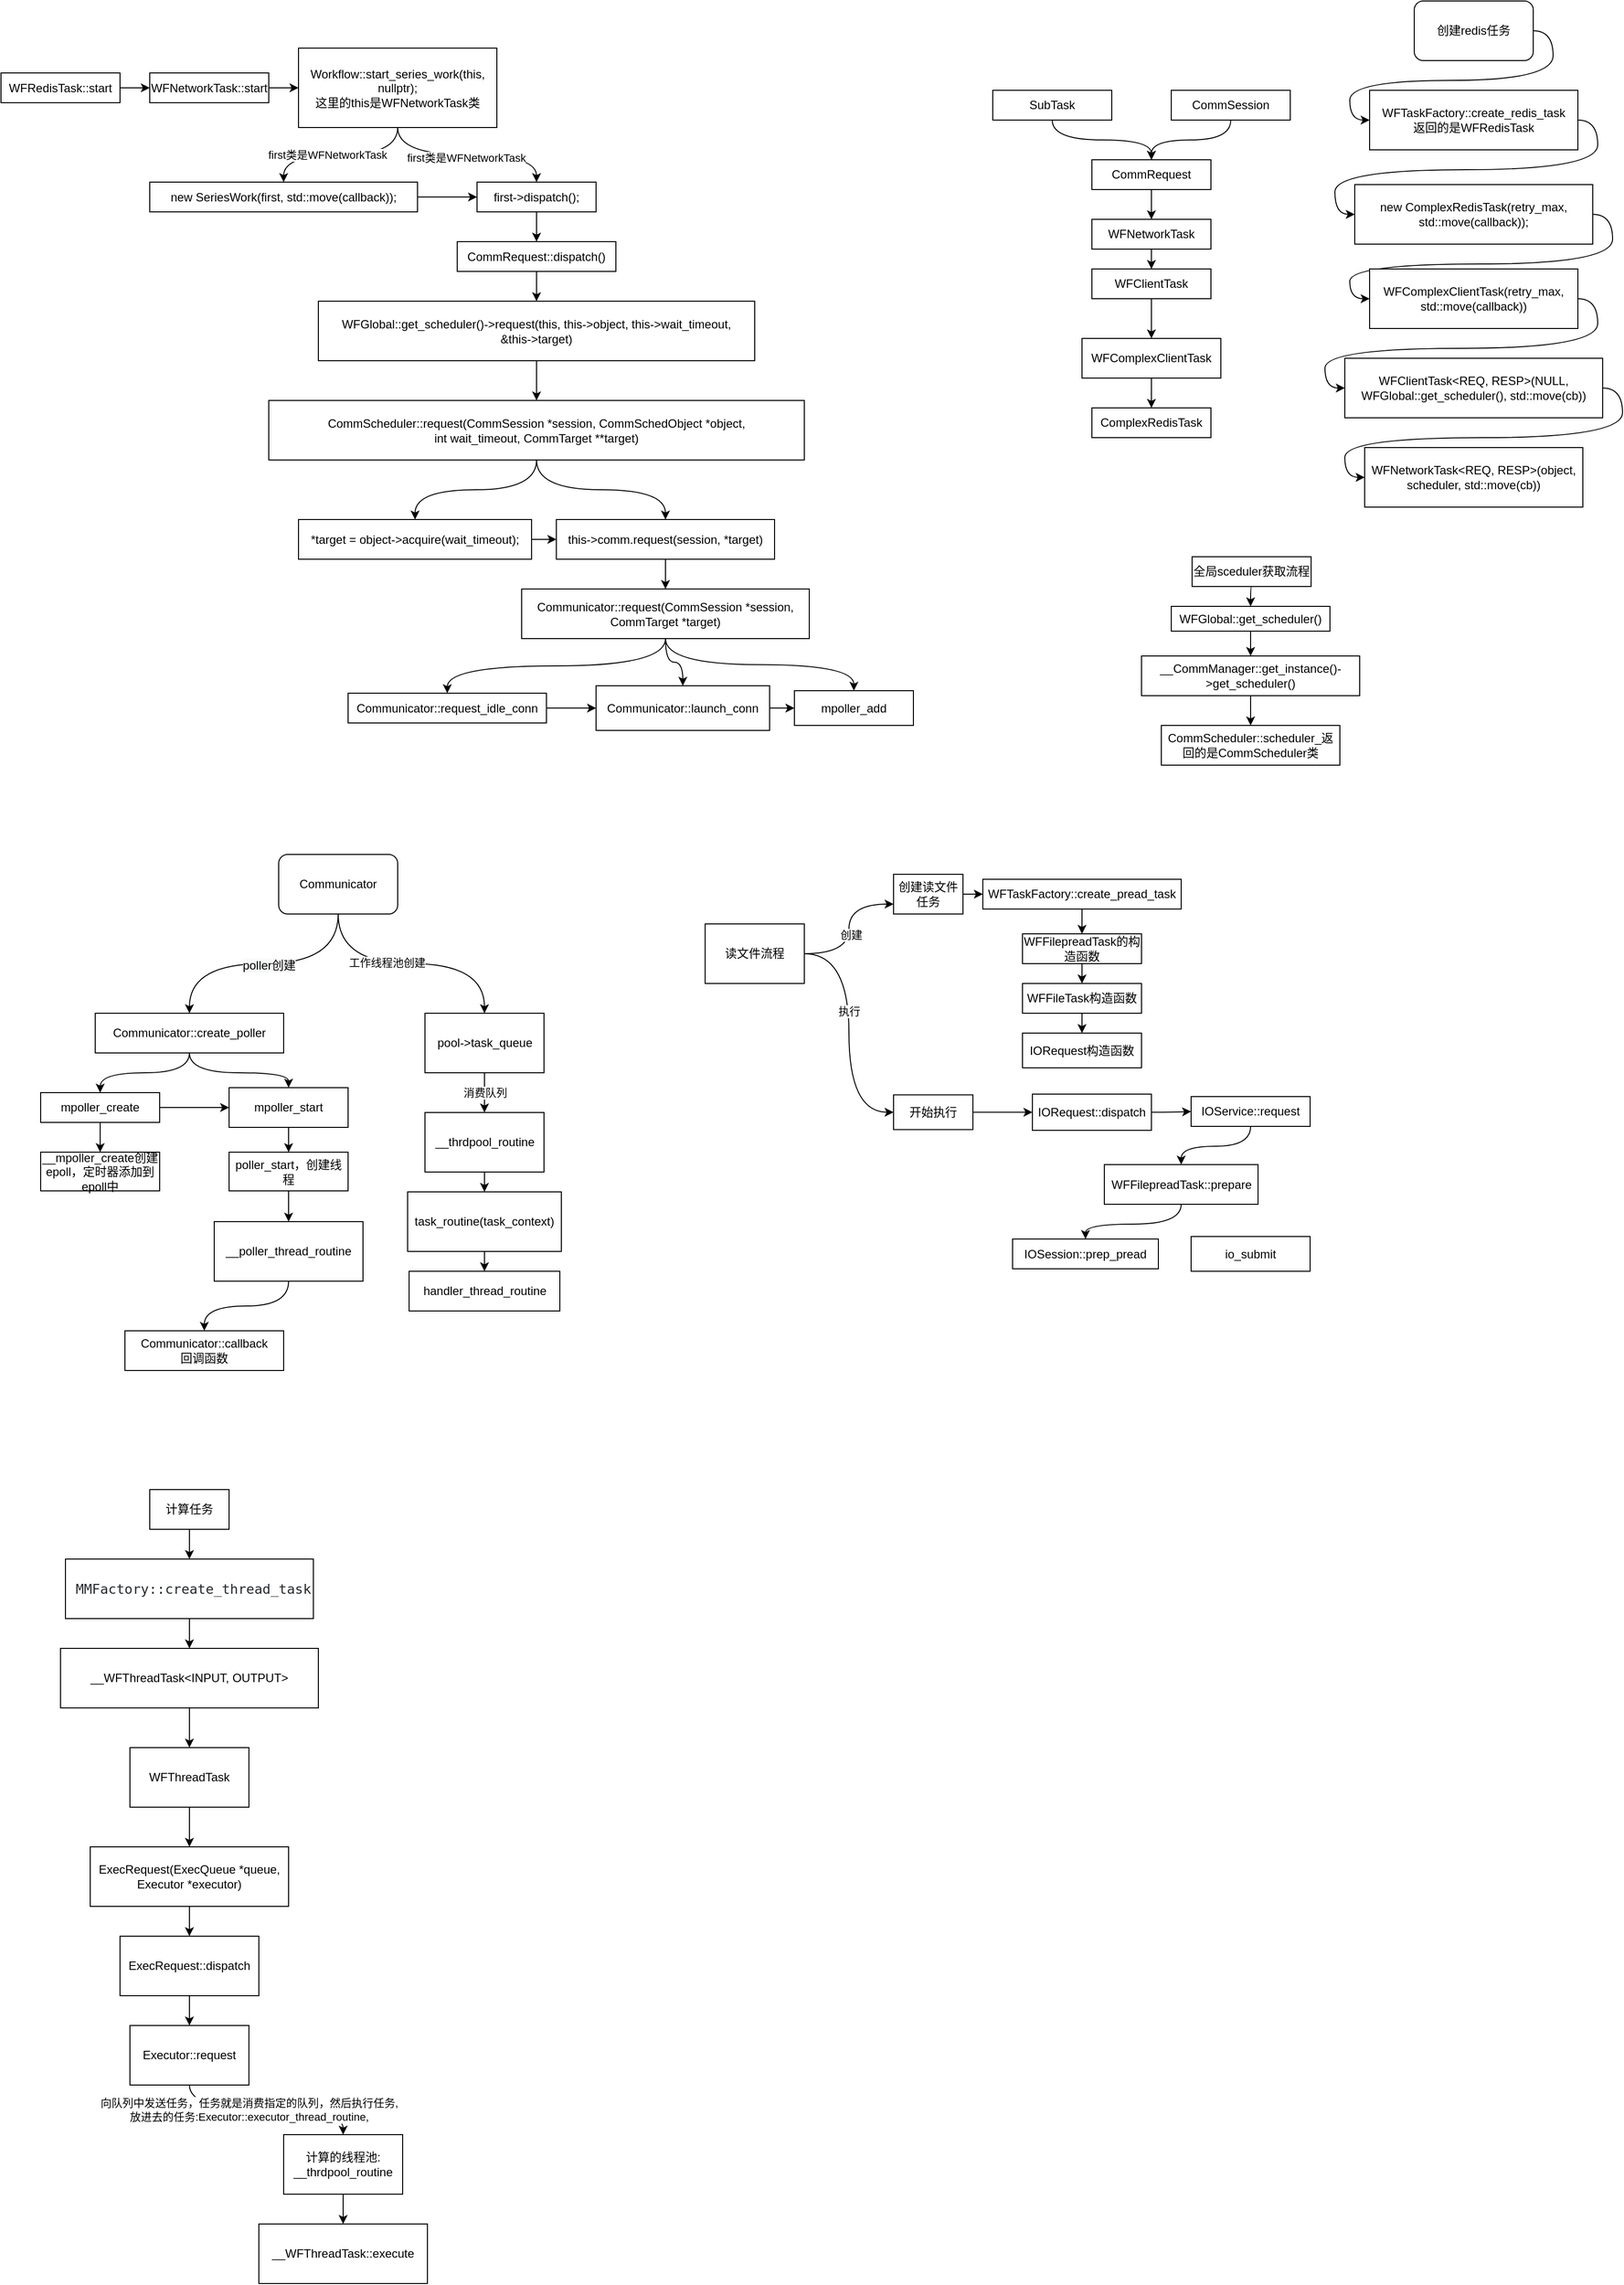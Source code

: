 <mxfile version="14.5.3" type="github">
  <diagram id="UP1-qwlF9aJPhvvTiWTV" name="Page-1">
    <mxGraphModel dx="1359" dy="1908" grid="1" gridSize="10" guides="1" tooltips="1" connect="1" arrows="1" fold="1" page="1" pageScale="1" pageWidth="827" pageHeight="1169" math="0" shadow="0">
      <root>
        <mxCell id="0" />
        <mxCell id="1" parent="0" />
        <mxCell id="LnEWv4F4pNgl14aYY6Xp-3" style="edgeStyle=orthogonalEdgeStyle;rounded=0;orthogonalLoop=1;jettySize=auto;html=1;exitX=1;exitY=0.5;exitDx=0;exitDy=0;entryX=0;entryY=0.5;entryDx=0;entryDy=0;" parent="1" source="LnEWv4F4pNgl14aYY6Xp-1" target="LnEWv4F4pNgl14aYY6Xp-2" edge="1">
          <mxGeometry relative="1" as="geometry" />
        </mxCell>
        <mxCell id="LnEWv4F4pNgl14aYY6Xp-1" value="WFRedisTask::start" style="rounded=0;whiteSpace=wrap;html=1;" parent="1" vertex="1">
          <mxGeometry x="40" y="22.5" width="120" height="30" as="geometry" />
        </mxCell>
        <mxCell id="LnEWv4F4pNgl14aYY6Xp-5" style="edgeStyle=orthogonalEdgeStyle;rounded=0;orthogonalLoop=1;jettySize=auto;html=1;exitX=1;exitY=0.5;exitDx=0;exitDy=0;entryX=0;entryY=0.5;entryDx=0;entryDy=0;" parent="1" source="LnEWv4F4pNgl14aYY6Xp-2" target="LnEWv4F4pNgl14aYY6Xp-4" edge="1">
          <mxGeometry relative="1" as="geometry" />
        </mxCell>
        <mxCell id="LnEWv4F4pNgl14aYY6Xp-2" value="WFNetworkTask::start" style="rounded=0;whiteSpace=wrap;html=1;" parent="1" vertex="1">
          <mxGeometry x="190" y="22.5" width="120" height="30" as="geometry" />
        </mxCell>
        <mxCell id="LnEWv4F4pNgl14aYY6Xp-17" style="edgeStyle=orthogonalEdgeStyle;curved=1;rounded=0;orthogonalLoop=1;jettySize=auto;html=1;exitX=0.5;exitY=1;exitDx=0;exitDy=0;" parent="1" source="LnEWv4F4pNgl14aYY6Xp-4" target="LnEWv4F4pNgl14aYY6Xp-14" edge="1">
          <mxGeometry relative="1" as="geometry" />
        </mxCell>
        <mxCell id="LnEWv4F4pNgl14aYY6Xp-19" value="first类是WFNetworkTask" style="edgeLabel;html=1;align=center;verticalAlign=middle;resizable=0;points=[];" parent="LnEWv4F4pNgl14aYY6Xp-17" vertex="1" connectable="0">
          <mxGeometry x="0.171" relative="1" as="geometry">
            <mxPoint x="1" as="offset" />
          </mxGeometry>
        </mxCell>
        <mxCell id="LnEWv4F4pNgl14aYY6Xp-18" style="edgeStyle=orthogonalEdgeStyle;curved=1;rounded=0;orthogonalLoop=1;jettySize=auto;html=1;exitX=0.5;exitY=1;exitDx=0;exitDy=0;entryX=0.5;entryY=0;entryDx=0;entryDy=0;" parent="1" source="LnEWv4F4pNgl14aYY6Xp-4" target="LnEWv4F4pNgl14aYY6Xp-15" edge="1">
          <mxGeometry relative="1" as="geometry" />
        </mxCell>
        <mxCell id="LnEWv4F4pNgl14aYY6Xp-20" value="first类是WFNetworkTask" style="edgeLabel;html=1;align=center;verticalAlign=middle;resizable=0;points=[];" parent="LnEWv4F4pNgl14aYY6Xp-18" vertex="1" connectable="0">
          <mxGeometry x="-0.012" y="-2" relative="1" as="geometry">
            <mxPoint y="1" as="offset" />
          </mxGeometry>
        </mxCell>
        <mxCell id="LnEWv4F4pNgl14aYY6Xp-4" value="Workflow::start_series_work(this, nullptr);&lt;br&gt;这里的this是WFNetworkTask类" style="rounded=0;whiteSpace=wrap;html=1;" parent="1" vertex="1">
          <mxGeometry x="340" y="-2.5" width="200" height="80" as="geometry" />
        </mxCell>
        <mxCell id="LnEWv4F4pNgl14aYY6Xp-29" style="edgeStyle=orthogonalEdgeStyle;curved=1;rounded=0;orthogonalLoop=1;jettySize=auto;html=1;exitX=0.5;exitY=1;exitDx=0;exitDy=0;entryX=0.5;entryY=0;entryDx=0;entryDy=0;" parent="1" source="LnEWv4F4pNgl14aYY6Xp-6" target="LnEWv4F4pNgl14aYY6Xp-27" edge="1">
          <mxGeometry relative="1" as="geometry" />
        </mxCell>
        <mxCell id="LnEWv4F4pNgl14aYY6Xp-6" value="WFNetworkTask" style="rounded=0;whiteSpace=wrap;html=1;" parent="1" vertex="1">
          <mxGeometry x="1140" y="170" width="120" height="30" as="geometry" />
        </mxCell>
        <mxCell id="LnEWv4F4pNgl14aYY6Xp-8" style="edgeStyle=orthogonalEdgeStyle;rounded=0;orthogonalLoop=1;jettySize=auto;html=1;exitX=0.5;exitY=1;exitDx=0;exitDy=0;entryX=0.5;entryY=0;entryDx=0;entryDy=0;" parent="1" source="LnEWv4F4pNgl14aYY6Xp-7" target="LnEWv4F4pNgl14aYY6Xp-6" edge="1">
          <mxGeometry relative="1" as="geometry" />
        </mxCell>
        <mxCell id="LnEWv4F4pNgl14aYY6Xp-7" value="CommRequest" style="rounded=0;whiteSpace=wrap;html=1;" parent="1" vertex="1">
          <mxGeometry x="1140" y="110" width="120" height="30" as="geometry" />
        </mxCell>
        <mxCell id="LnEWv4F4pNgl14aYY6Xp-13" style="edgeStyle=orthogonalEdgeStyle;curved=1;rounded=0;orthogonalLoop=1;jettySize=auto;html=1;exitX=0.5;exitY=1;exitDx=0;exitDy=0;entryX=0.5;entryY=0;entryDx=0;entryDy=0;" parent="1" source="LnEWv4F4pNgl14aYY6Xp-9" target="LnEWv4F4pNgl14aYY6Xp-7" edge="1">
          <mxGeometry relative="1" as="geometry" />
        </mxCell>
        <mxCell id="LnEWv4F4pNgl14aYY6Xp-9" value="SubTask" style="rounded=0;whiteSpace=wrap;html=1;" parent="1" vertex="1">
          <mxGeometry x="1040" y="40" width="120" height="30" as="geometry" />
        </mxCell>
        <mxCell id="LnEWv4F4pNgl14aYY6Xp-11" style="edgeStyle=orthogonalEdgeStyle;rounded=0;orthogonalLoop=1;jettySize=auto;html=1;exitX=0.5;exitY=1;exitDx=0;exitDy=0;entryX=0.5;entryY=0;entryDx=0;entryDy=0;curved=1;" parent="1" source="LnEWv4F4pNgl14aYY6Xp-10" target="LnEWv4F4pNgl14aYY6Xp-7" edge="1">
          <mxGeometry relative="1" as="geometry" />
        </mxCell>
        <mxCell id="LnEWv4F4pNgl14aYY6Xp-10" value="CommSession" style="rounded=0;whiteSpace=wrap;html=1;" parent="1" vertex="1">
          <mxGeometry x="1220" y="40" width="120" height="30" as="geometry" />
        </mxCell>
        <mxCell id="LnEWv4F4pNgl14aYY6Xp-16" style="edgeStyle=orthogonalEdgeStyle;curved=1;rounded=0;orthogonalLoop=1;jettySize=auto;html=1;exitX=1;exitY=0.5;exitDx=0;exitDy=0;" parent="1" source="LnEWv4F4pNgl14aYY6Xp-14" target="LnEWv4F4pNgl14aYY6Xp-15" edge="1">
          <mxGeometry relative="1" as="geometry" />
        </mxCell>
        <mxCell id="LnEWv4F4pNgl14aYY6Xp-14" value="new SeriesWork(first, std::move(callback));" style="rounded=0;whiteSpace=wrap;html=1;" parent="1" vertex="1">
          <mxGeometry x="190" y="132.5" width="270" height="30" as="geometry" />
        </mxCell>
        <mxCell id="LnEWv4F4pNgl14aYY6Xp-22" style="edgeStyle=orthogonalEdgeStyle;curved=1;rounded=0;orthogonalLoop=1;jettySize=auto;html=1;exitX=0.5;exitY=1;exitDx=0;exitDy=0;entryX=0.5;entryY=0;entryDx=0;entryDy=0;" parent="1" source="LnEWv4F4pNgl14aYY6Xp-15" target="LnEWv4F4pNgl14aYY6Xp-21" edge="1">
          <mxGeometry relative="1" as="geometry" />
        </mxCell>
        <mxCell id="LnEWv4F4pNgl14aYY6Xp-15" value="first-&amp;gt;dispatch();" style="rounded=0;whiteSpace=wrap;html=1;" parent="1" vertex="1">
          <mxGeometry x="520" y="132.5" width="120" height="30" as="geometry" />
        </mxCell>
        <mxCell id="LnEWv4F4pNgl14aYY6Xp-40" style="edgeStyle=orthogonalEdgeStyle;curved=1;rounded=0;orthogonalLoop=1;jettySize=auto;html=1;exitX=0.5;exitY=1;exitDx=0;exitDy=0;entryX=0.5;entryY=0;entryDx=0;entryDy=0;" parent="1" source="LnEWv4F4pNgl14aYY6Xp-21" target="LnEWv4F4pNgl14aYY6Xp-39" edge="1">
          <mxGeometry relative="1" as="geometry" />
        </mxCell>
        <mxCell id="LnEWv4F4pNgl14aYY6Xp-21" value="CommRequest::dispatch()" style="rounded=0;whiteSpace=wrap;html=1;" parent="1" vertex="1">
          <mxGeometry x="500" y="192.5" width="160" height="30" as="geometry" />
        </mxCell>
        <mxCell id="LnEWv4F4pNgl14aYY6Xp-23" value="ComplexRedisTask" style="rounded=0;whiteSpace=wrap;html=1;" parent="1" vertex="1">
          <mxGeometry x="1140" y="360" width="120" height="30" as="geometry" />
        </mxCell>
        <mxCell id="LnEWv4F4pNgl14aYY6Xp-26" style="edgeStyle=orthogonalEdgeStyle;curved=1;rounded=0;orthogonalLoop=1;jettySize=auto;html=1;exitX=0.5;exitY=1;exitDx=0;exitDy=0;entryX=0.5;entryY=0;entryDx=0;entryDy=0;" parent="1" source="LnEWv4F4pNgl14aYY6Xp-24" target="LnEWv4F4pNgl14aYY6Xp-23" edge="1">
          <mxGeometry relative="1" as="geometry" />
        </mxCell>
        <mxCell id="LnEWv4F4pNgl14aYY6Xp-24" value="WFComplexClientTask" style="rounded=0;whiteSpace=wrap;html=1;" parent="1" vertex="1">
          <mxGeometry x="1130" y="290" width="140" height="40" as="geometry" />
        </mxCell>
        <mxCell id="LnEWv4F4pNgl14aYY6Xp-28" style="edgeStyle=orthogonalEdgeStyle;curved=1;rounded=0;orthogonalLoop=1;jettySize=auto;html=1;exitX=0.5;exitY=1;exitDx=0;exitDy=0;entryX=0.5;entryY=0;entryDx=0;entryDy=0;" parent="1" source="LnEWv4F4pNgl14aYY6Xp-27" target="LnEWv4F4pNgl14aYY6Xp-24" edge="1">
          <mxGeometry relative="1" as="geometry" />
        </mxCell>
        <mxCell id="LnEWv4F4pNgl14aYY6Xp-27" value="WFClientTask" style="rounded=0;whiteSpace=wrap;html=1;" parent="1" vertex="1">
          <mxGeometry x="1140" y="220" width="120" height="30" as="geometry" />
        </mxCell>
        <mxCell id="LnEWv4F4pNgl14aYY6Xp-32" style="edgeStyle=orthogonalEdgeStyle;curved=1;rounded=0;orthogonalLoop=1;jettySize=auto;html=1;exitX=1;exitY=0.5;exitDx=0;exitDy=0;entryX=0;entryY=0.5;entryDx=0;entryDy=0;" parent="1" source="LnEWv4F4pNgl14aYY6Xp-30" target="LnEWv4F4pNgl14aYY6Xp-31" edge="1">
          <mxGeometry relative="1" as="geometry" />
        </mxCell>
        <mxCell id="LnEWv4F4pNgl14aYY6Xp-30" value="WFTaskFactory::create_redis_task&lt;br&gt;返回的是WFRedisTask" style="rounded=0;whiteSpace=wrap;html=1;" parent="1" vertex="1">
          <mxGeometry x="1420" y="40" width="210" height="60" as="geometry" />
        </mxCell>
        <mxCell id="LnEWv4F4pNgl14aYY6Xp-34" style="edgeStyle=orthogonalEdgeStyle;curved=1;rounded=0;orthogonalLoop=1;jettySize=auto;html=1;exitX=1;exitY=0.5;exitDx=0;exitDy=0;entryX=0;entryY=0.5;entryDx=0;entryDy=0;" parent="1" source="LnEWv4F4pNgl14aYY6Xp-31" target="LnEWv4F4pNgl14aYY6Xp-33" edge="1">
          <mxGeometry relative="1" as="geometry" />
        </mxCell>
        <mxCell id="LnEWv4F4pNgl14aYY6Xp-31" value="new ComplexRedisTask(retry_max, std::move(callback));" style="rounded=0;whiteSpace=wrap;html=1;" parent="1" vertex="1">
          <mxGeometry x="1405" y="135" width="240" height="60" as="geometry" />
        </mxCell>
        <mxCell id="LnEWv4F4pNgl14aYY6Xp-36" style="edgeStyle=orthogonalEdgeStyle;curved=1;rounded=0;orthogonalLoop=1;jettySize=auto;html=1;exitX=1;exitY=0.5;exitDx=0;exitDy=0;entryX=0;entryY=0.5;entryDx=0;entryDy=0;" parent="1" source="LnEWv4F4pNgl14aYY6Xp-33" target="LnEWv4F4pNgl14aYY6Xp-35" edge="1">
          <mxGeometry relative="1" as="geometry" />
        </mxCell>
        <mxCell id="LnEWv4F4pNgl14aYY6Xp-33" value="WFComplexClientTask(retry_max, std::move(callback))" style="rounded=0;whiteSpace=wrap;html=1;" parent="1" vertex="1">
          <mxGeometry x="1420" y="220" width="210" height="60" as="geometry" />
        </mxCell>
        <mxCell id="LnEWv4F4pNgl14aYY6Xp-38" style="edgeStyle=orthogonalEdgeStyle;curved=1;rounded=0;orthogonalLoop=1;jettySize=auto;html=1;exitX=1;exitY=0.5;exitDx=0;exitDy=0;entryX=0;entryY=0.5;entryDx=0;entryDy=0;" parent="1" source="LnEWv4F4pNgl14aYY6Xp-35" target="LnEWv4F4pNgl14aYY6Xp-37" edge="1">
          <mxGeometry relative="1" as="geometry" />
        </mxCell>
        <mxCell id="LnEWv4F4pNgl14aYY6Xp-35" value="WFClientTask&amp;lt;REQ, RESP&amp;gt;(NULL, WFGlobal::get_scheduler(), std::move(cb))" style="rounded=0;whiteSpace=wrap;html=1;" parent="1" vertex="1">
          <mxGeometry x="1395" y="310" width="260" height="60" as="geometry" />
        </mxCell>
        <mxCell id="LnEWv4F4pNgl14aYY6Xp-37" value="WFNetworkTask&amp;lt;REQ, RESP&amp;gt;(object, scheduler, std::move(cb))" style="rounded=0;whiteSpace=wrap;html=1;" parent="1" vertex="1">
          <mxGeometry x="1415" y="400" width="220" height="60" as="geometry" />
        </mxCell>
        <mxCell id="nBKweqbWxlO77C3QkO8n-9" style="edgeStyle=orthogonalEdgeStyle;curved=1;rounded=0;orthogonalLoop=1;jettySize=auto;html=1;exitX=0.5;exitY=1;exitDx=0;exitDy=0;" parent="1" source="LnEWv4F4pNgl14aYY6Xp-39" target="nBKweqbWxlO77C3QkO8n-8" edge="1">
          <mxGeometry relative="1" as="geometry" />
        </mxCell>
        <mxCell id="LnEWv4F4pNgl14aYY6Xp-39" value="&lt;span&gt;WFGlobal::get_scheduler()-&amp;gt;request(&lt;/span&gt;&lt;span&gt;this, this-&amp;gt;object, this-&amp;gt;wait_timeout,&lt;br&gt;&lt;/span&gt;&lt;span&gt;        &lt;/span&gt;&lt;span&gt; &amp;amp;this-&amp;gt;target&lt;/span&gt;&lt;span&gt;)&lt;/span&gt;" style="rounded=0;whiteSpace=wrap;html=1;" parent="1" vertex="1">
          <mxGeometry x="360" y="252.5" width="440" height="60" as="geometry" />
        </mxCell>
        <mxCell id="LnEWv4F4pNgl14aYY6Xp-42" style="edgeStyle=orthogonalEdgeStyle;curved=1;rounded=0;orthogonalLoop=1;jettySize=auto;html=1;exitX=1;exitY=0.5;exitDx=0;exitDy=0;entryX=0;entryY=0.5;entryDx=0;entryDy=0;" parent="1" source="LnEWv4F4pNgl14aYY6Xp-41" target="LnEWv4F4pNgl14aYY6Xp-30" edge="1">
          <mxGeometry relative="1" as="geometry" />
        </mxCell>
        <mxCell id="LnEWv4F4pNgl14aYY6Xp-41" value="创建redis任务" style="rounded=1;whiteSpace=wrap;html=1;" parent="1" vertex="1">
          <mxGeometry x="1465" y="-50" width="120" height="60" as="geometry" />
        </mxCell>
        <mxCell id="nBKweqbWxlO77C3QkO8n-3" style="edgeStyle=orthogonalEdgeStyle;curved=1;rounded=0;orthogonalLoop=1;jettySize=auto;html=1;exitX=0.5;exitY=1;exitDx=0;exitDy=0;entryX=0.5;entryY=0;entryDx=0;entryDy=0;" parent="1" source="nBKweqbWxlO77C3QkO8n-1" target="nBKweqbWxlO77C3QkO8n-2" edge="1">
          <mxGeometry relative="1" as="geometry" />
        </mxCell>
        <mxCell id="nBKweqbWxlO77C3QkO8n-1" value="WFGlobal::get_scheduler()" style="rounded=0;whiteSpace=wrap;html=1;" parent="1" vertex="1">
          <mxGeometry x="1220" y="560" width="160" height="25" as="geometry" />
        </mxCell>
        <mxCell id="nBKweqbWxlO77C3QkO8n-5" style="edgeStyle=orthogonalEdgeStyle;curved=1;rounded=0;orthogonalLoop=1;jettySize=auto;html=1;exitX=0.5;exitY=1;exitDx=0;exitDy=0;entryX=0.5;entryY=0;entryDx=0;entryDy=0;" parent="1" source="nBKweqbWxlO77C3QkO8n-2" target="nBKweqbWxlO77C3QkO8n-4" edge="1">
          <mxGeometry relative="1" as="geometry" />
        </mxCell>
        <mxCell id="nBKweqbWxlO77C3QkO8n-2" value="__CommManager::get_instance()-&amp;gt;get_scheduler()" style="rounded=0;whiteSpace=wrap;html=1;" parent="1" vertex="1">
          <mxGeometry x="1190" y="610" width="220" height="40" as="geometry" />
        </mxCell>
        <mxCell id="nBKweqbWxlO77C3QkO8n-4" value="CommScheduler::scheduler_返回的是CommScheduler类" style="rounded=0;whiteSpace=wrap;html=1;" parent="1" vertex="1">
          <mxGeometry x="1210" y="680" width="180" height="40" as="geometry" />
        </mxCell>
        <mxCell id="nBKweqbWxlO77C3QkO8n-7" style="edgeStyle=orthogonalEdgeStyle;curved=1;rounded=0;orthogonalLoop=1;jettySize=auto;html=1;exitX=0.5;exitY=1;exitDx=0;exitDy=0;entryX=0.5;entryY=0;entryDx=0;entryDy=0;" parent="1" source="nBKweqbWxlO77C3QkO8n-6" target="nBKweqbWxlO77C3QkO8n-1" edge="1">
          <mxGeometry relative="1" as="geometry" />
        </mxCell>
        <mxCell id="nBKweqbWxlO77C3QkO8n-6" value="全局sceduler获取流程" style="rounded=0;whiteSpace=wrap;html=1;" parent="1" vertex="1">
          <mxGeometry x="1241" y="510" width="120" height="30" as="geometry" />
        </mxCell>
        <mxCell id="nBKweqbWxlO77C3QkO8n-12" style="edgeStyle=orthogonalEdgeStyle;curved=1;rounded=0;orthogonalLoop=1;jettySize=auto;html=1;exitX=0.5;exitY=1;exitDx=0;exitDy=0;" parent="1" source="nBKweqbWxlO77C3QkO8n-8" target="nBKweqbWxlO77C3QkO8n-10" edge="1">
          <mxGeometry relative="1" as="geometry" />
        </mxCell>
        <mxCell id="nBKweqbWxlO77C3QkO8n-13" style="edgeStyle=orthogonalEdgeStyle;curved=1;rounded=0;orthogonalLoop=1;jettySize=auto;html=1;exitX=0.5;exitY=1;exitDx=0;exitDy=0;entryX=0.5;entryY=0;entryDx=0;entryDy=0;" parent="1" source="nBKweqbWxlO77C3QkO8n-8" target="nBKweqbWxlO77C3QkO8n-11" edge="1">
          <mxGeometry relative="1" as="geometry" />
        </mxCell>
        <mxCell id="nBKweqbWxlO77C3QkO8n-8" value="CommScheduler::&lt;span&gt;request(CommSession *session, CommSchedObject *object,&lt;/span&gt;&lt;div&gt;&lt;span&gt;    &lt;/span&gt;int wait_timeout, CommTarget **target)&lt;/div&gt;" style="rounded=0;whiteSpace=wrap;html=1;" parent="1" vertex="1">
          <mxGeometry x="310" y="352.5" width="540" height="60" as="geometry" />
        </mxCell>
        <mxCell id="nBKweqbWxlO77C3QkO8n-14" style="edgeStyle=orthogonalEdgeStyle;curved=1;rounded=0;orthogonalLoop=1;jettySize=auto;html=1;exitX=1;exitY=0.5;exitDx=0;exitDy=0;entryX=0;entryY=0.5;entryDx=0;entryDy=0;" parent="1" source="nBKweqbWxlO77C3QkO8n-10" target="nBKweqbWxlO77C3QkO8n-11" edge="1">
          <mxGeometry relative="1" as="geometry" />
        </mxCell>
        <mxCell id="nBKweqbWxlO77C3QkO8n-10" value="*target = object-&amp;gt;acquire(wait_timeout);" style="rounded=0;whiteSpace=wrap;html=1;" parent="1" vertex="1">
          <mxGeometry x="340" y="472.5" width="235" height="40" as="geometry" />
        </mxCell>
        <mxCell id="nBKweqbWxlO77C3QkO8n-16" style="edgeStyle=orthogonalEdgeStyle;curved=1;rounded=0;orthogonalLoop=1;jettySize=auto;html=1;exitX=0.5;exitY=1;exitDx=0;exitDy=0;entryX=0.5;entryY=0;entryDx=0;entryDy=0;" parent="1" source="nBKweqbWxlO77C3QkO8n-11" target="nBKweqbWxlO77C3QkO8n-15" edge="1">
          <mxGeometry relative="1" as="geometry" />
        </mxCell>
        <mxCell id="nBKweqbWxlO77C3QkO8n-11" value="this-&amp;gt;comm.request(session, *target)" style="rounded=0;whiteSpace=wrap;html=1;" parent="1" vertex="1">
          <mxGeometry x="600" y="472.5" width="220" height="40" as="geometry" />
        </mxCell>
        <mxCell id="nBKweqbWxlO77C3QkO8n-18" style="edgeStyle=orthogonalEdgeStyle;curved=1;rounded=0;orthogonalLoop=1;jettySize=auto;html=1;exitX=0.5;exitY=1;exitDx=0;exitDy=0;entryX=0.5;entryY=0;entryDx=0;entryDy=0;" parent="1" source="nBKweqbWxlO77C3QkO8n-15" target="nBKweqbWxlO77C3QkO8n-17" edge="1">
          <mxGeometry relative="1" as="geometry" />
        </mxCell>
        <mxCell id="nBKweqbWxlO77C3QkO8n-23" style="edgeStyle=orthogonalEdgeStyle;curved=1;rounded=0;orthogonalLoop=1;jettySize=auto;html=1;exitX=0.5;exitY=1;exitDx=0;exitDy=0;entryX=0.5;entryY=0;entryDx=0;entryDy=0;" parent="1" source="nBKweqbWxlO77C3QkO8n-15" target="nBKweqbWxlO77C3QkO8n-21" edge="1">
          <mxGeometry relative="1" as="geometry" />
        </mxCell>
        <mxCell id="GPocB0gx4cp1PQhO70np-47" style="edgeStyle=orthogonalEdgeStyle;curved=1;rounded=0;orthogonalLoop=1;jettySize=auto;html=1;exitX=0.5;exitY=1;exitDx=0;exitDy=0;" parent="1" source="nBKweqbWxlO77C3QkO8n-15" target="nBKweqbWxlO77C3QkO8n-20" edge="1">
          <mxGeometry relative="1" as="geometry" />
        </mxCell>
        <mxCell id="nBKweqbWxlO77C3QkO8n-15" value="Communicator::request(CommSession *session, CommTarget *target)" style="rounded=0;whiteSpace=wrap;html=1;" parent="1" vertex="1">
          <mxGeometry x="565" y="542.5" width="290" height="50" as="geometry" />
        </mxCell>
        <mxCell id="GPocB0gx4cp1PQhO70np-46" style="edgeStyle=orthogonalEdgeStyle;curved=1;rounded=0;orthogonalLoop=1;jettySize=auto;html=1;exitX=1;exitY=0.5;exitDx=0;exitDy=0;entryX=0;entryY=0.5;entryDx=0;entryDy=0;" parent="1" source="nBKweqbWxlO77C3QkO8n-17" target="nBKweqbWxlO77C3QkO8n-20" edge="1">
          <mxGeometry relative="1" as="geometry" />
        </mxCell>
        <mxCell id="nBKweqbWxlO77C3QkO8n-17" value="Communicator::request_idle_conn" style="rounded=0;whiteSpace=wrap;html=1;" parent="1" vertex="1">
          <mxGeometry x="390" y="647.5" width="200" height="30" as="geometry" />
        </mxCell>
        <mxCell id="GPocB0gx4cp1PQhO70np-44" style="edgeStyle=orthogonalEdgeStyle;curved=1;rounded=0;orthogonalLoop=1;jettySize=auto;html=1;exitX=1;exitY=0.5;exitDx=0;exitDy=0;entryX=0;entryY=0.5;entryDx=0;entryDy=0;" parent="1" source="nBKweqbWxlO77C3QkO8n-20" target="nBKweqbWxlO77C3QkO8n-21" edge="1">
          <mxGeometry relative="1" as="geometry" />
        </mxCell>
        <mxCell id="nBKweqbWxlO77C3QkO8n-20" value="Communicator::launch_conn" style="rounded=0;whiteSpace=wrap;html=1;" parent="1" vertex="1">
          <mxGeometry x="640" y="640" width="175" height="45" as="geometry" />
        </mxCell>
        <mxCell id="nBKweqbWxlO77C3QkO8n-21" value="mpoller_add" style="rounded=0;whiteSpace=wrap;html=1;" parent="1" vertex="1">
          <mxGeometry x="840" y="645" width="120" height="35" as="geometry" />
        </mxCell>
        <mxCell id="nBKweqbWxlO77C3QkO8n-31" style="edgeStyle=orthogonalEdgeStyle;curved=1;rounded=0;orthogonalLoop=1;jettySize=auto;html=1;exitX=0.5;exitY=1;exitDx=0;exitDy=0;entryX=0.5;entryY=0;entryDx=0;entryDy=0;" parent="1" source="nBKweqbWxlO77C3QkO8n-26" target="nBKweqbWxlO77C3QkO8n-30" edge="1">
          <mxGeometry relative="1" as="geometry" />
        </mxCell>
        <mxCell id="nBKweqbWxlO77C3QkO8n-36" style="edgeStyle=orthogonalEdgeStyle;curved=1;rounded=0;orthogonalLoop=1;jettySize=auto;html=1;exitX=0.5;exitY=1;exitDx=0;exitDy=0;" parent="1" source="nBKweqbWxlO77C3QkO8n-26" target="nBKweqbWxlO77C3QkO8n-35" edge="1">
          <mxGeometry relative="1" as="geometry" />
        </mxCell>
        <mxCell id="nBKweqbWxlO77C3QkO8n-26" value="Communicator::create_poller" style="rounded=0;whiteSpace=wrap;html=1;" parent="1" vertex="1">
          <mxGeometry x="135" y="970" width="190" height="40" as="geometry" />
        </mxCell>
        <mxCell id="nBKweqbWxlO77C3QkO8n-29" style="edgeStyle=orthogonalEdgeStyle;curved=1;rounded=0;orthogonalLoop=1;jettySize=auto;html=1;exitX=0.5;exitY=1;exitDx=0;exitDy=0;entryX=0.5;entryY=0;entryDx=0;entryDy=0;" parent="1" source="nBKweqbWxlO77C3QkO8n-28" target="nBKweqbWxlO77C3QkO8n-26" edge="1">
          <mxGeometry relative="1" as="geometry" />
        </mxCell>
        <mxCell id="GPocB0gx4cp1PQhO70np-40" value="&lt;span style=&quot;font-size: 12px ; background-color: rgb(248 , 249 , 250)&quot;&gt;poller创建&lt;/span&gt;" style="edgeLabel;html=1;align=center;verticalAlign=middle;resizable=0;points=[];" parent="nBKweqbWxlO77C3QkO8n-29" vertex="1" connectable="0">
          <mxGeometry x="-0.028" y="2" relative="1" as="geometry">
            <mxPoint x="1" as="offset" />
          </mxGeometry>
        </mxCell>
        <mxCell id="GPocB0gx4cp1PQhO70np-41" style="edgeStyle=orthogonalEdgeStyle;curved=1;rounded=0;orthogonalLoop=1;jettySize=auto;html=1;exitX=0.5;exitY=1;exitDx=0;exitDy=0;" parent="1" source="nBKweqbWxlO77C3QkO8n-28" target="GPocB0gx4cp1PQhO70np-32" edge="1">
          <mxGeometry relative="1" as="geometry" />
        </mxCell>
        <mxCell id="GPocB0gx4cp1PQhO70np-42" value="工作线程池创建" style="edgeLabel;html=1;align=center;verticalAlign=middle;resizable=0;points=[];" parent="GPocB0gx4cp1PQhO70np-41" vertex="1" connectable="0">
          <mxGeometry x="-0.204" y="2" relative="1" as="geometry">
            <mxPoint y="1" as="offset" />
          </mxGeometry>
        </mxCell>
        <mxCell id="nBKweqbWxlO77C3QkO8n-28" value="&lt;span&gt;Communicator&lt;/span&gt;" style="rounded=1;whiteSpace=wrap;html=1;" parent="1" vertex="1">
          <mxGeometry x="320" y="810" width="120" height="60" as="geometry" />
        </mxCell>
        <mxCell id="nBKweqbWxlO77C3QkO8n-34" style="edgeStyle=orthogonalEdgeStyle;curved=1;rounded=0;orthogonalLoop=1;jettySize=auto;html=1;exitX=0.5;exitY=1;exitDx=0;exitDy=0;entryX=0.5;entryY=0;entryDx=0;entryDy=0;" parent="1" source="nBKweqbWxlO77C3QkO8n-30" target="nBKweqbWxlO77C3QkO8n-32" edge="1">
          <mxGeometry relative="1" as="geometry" />
        </mxCell>
        <mxCell id="nBKweqbWxlO77C3QkO8n-40" style="edgeStyle=orthogonalEdgeStyle;curved=1;rounded=0;orthogonalLoop=1;jettySize=auto;html=1;exitX=1;exitY=0.5;exitDx=0;exitDy=0;entryX=0;entryY=0.5;entryDx=0;entryDy=0;" parent="1" source="nBKweqbWxlO77C3QkO8n-30" target="nBKweqbWxlO77C3QkO8n-35" edge="1">
          <mxGeometry relative="1" as="geometry" />
        </mxCell>
        <mxCell id="nBKweqbWxlO77C3QkO8n-30" value="mpoller_create" style="rounded=0;whiteSpace=wrap;html=1;" parent="1" vertex="1">
          <mxGeometry x="80" y="1050" width="120" height="30" as="geometry" />
        </mxCell>
        <mxCell id="nBKweqbWxlO77C3QkO8n-32" value="__mpoller_create创建epoll，定时器添加到epoll中" style="rounded=0;whiteSpace=wrap;html=1;" parent="1" vertex="1">
          <mxGeometry x="80" y="1110" width="120" height="39" as="geometry" />
        </mxCell>
        <mxCell id="nBKweqbWxlO77C3QkO8n-39" style="edgeStyle=orthogonalEdgeStyle;curved=1;rounded=0;orthogonalLoop=1;jettySize=auto;html=1;exitX=0.5;exitY=1;exitDx=0;exitDy=0;entryX=0.5;entryY=0;entryDx=0;entryDy=0;" parent="1" source="nBKweqbWxlO77C3QkO8n-35" target="nBKweqbWxlO77C3QkO8n-38" edge="1">
          <mxGeometry relative="1" as="geometry" />
        </mxCell>
        <mxCell id="nBKweqbWxlO77C3QkO8n-35" value="mpoller_start" style="rounded=0;whiteSpace=wrap;html=1;" parent="1" vertex="1">
          <mxGeometry x="270" y="1045" width="120" height="40" as="geometry" />
        </mxCell>
        <mxCell id="nBKweqbWxlO77C3QkO8n-42" style="edgeStyle=orthogonalEdgeStyle;curved=1;rounded=0;orthogonalLoop=1;jettySize=auto;html=1;exitX=0.5;exitY=1;exitDx=0;exitDy=0;" parent="1" source="nBKweqbWxlO77C3QkO8n-38" target="nBKweqbWxlO77C3QkO8n-41" edge="1">
          <mxGeometry relative="1" as="geometry" />
        </mxCell>
        <mxCell id="nBKweqbWxlO77C3QkO8n-38" value="poller_start，创建线程" style="rounded=0;whiteSpace=wrap;html=1;" parent="1" vertex="1">
          <mxGeometry x="270" y="1110" width="120" height="39" as="geometry" />
        </mxCell>
        <mxCell id="GPocB0gx4cp1PQhO70np-3" style="edgeStyle=orthogonalEdgeStyle;rounded=0;orthogonalLoop=1;jettySize=auto;html=1;exitX=0.5;exitY=1;exitDx=0;exitDy=0;entryX=0.5;entryY=0;entryDx=0;entryDy=0;curved=1;" parent="1" source="nBKweqbWxlO77C3QkO8n-41" target="GPocB0gx4cp1PQhO70np-1" edge="1">
          <mxGeometry relative="1" as="geometry" />
        </mxCell>
        <mxCell id="nBKweqbWxlO77C3QkO8n-41" value="__poller_thread_routine" style="rounded=0;whiteSpace=wrap;html=1;" parent="1" vertex="1">
          <mxGeometry x="255" y="1180" width="150" height="60" as="geometry" />
        </mxCell>
        <mxCell id="GPocB0gx4cp1PQhO70np-1" value="Communicator::callback&lt;br&gt;回调函数" style="rounded=0;whiteSpace=wrap;html=1;" parent="1" vertex="1">
          <mxGeometry x="165" y="1290" width="160" height="40" as="geometry" />
        </mxCell>
        <mxCell id="GPocB0gx4cp1PQhO70np-6" style="edgeStyle=orthogonalEdgeStyle;curved=1;rounded=0;orthogonalLoop=1;jettySize=auto;html=1;exitX=1;exitY=0.5;exitDx=0;exitDy=0;entryX=0;entryY=0.5;entryDx=0;entryDy=0;" parent="1" source="GPocB0gx4cp1PQhO70np-4" target="GPocB0gx4cp1PQhO70np-5" edge="1">
          <mxGeometry relative="1" as="geometry" />
        </mxCell>
        <mxCell id="GPocB0gx4cp1PQhO70np-4" value="创建读文件任务" style="rounded=0;whiteSpace=wrap;html=1;" parent="1" vertex="1">
          <mxGeometry x="940" y="830" width="70" height="40" as="geometry" />
        </mxCell>
        <mxCell id="GPocB0gx4cp1PQhO70np-9" style="edgeStyle=orthogonalEdgeStyle;curved=1;rounded=0;orthogonalLoop=1;jettySize=auto;html=1;exitX=0.5;exitY=1;exitDx=0;exitDy=0;" parent="1" source="GPocB0gx4cp1PQhO70np-5" target="GPocB0gx4cp1PQhO70np-8" edge="1">
          <mxGeometry relative="1" as="geometry" />
        </mxCell>
        <mxCell id="GPocB0gx4cp1PQhO70np-5" value="WFTaskFactory::create_pread_task" style="rounded=0;whiteSpace=wrap;html=1;" parent="1" vertex="1">
          <mxGeometry x="1030" y="835" width="200" height="30" as="geometry" />
        </mxCell>
        <mxCell id="GPocB0gx4cp1PQhO70np-11" style="edgeStyle=orthogonalEdgeStyle;curved=1;rounded=0;orthogonalLoop=1;jettySize=auto;html=1;exitX=0.5;exitY=1;exitDx=0;exitDy=0;" parent="1" source="GPocB0gx4cp1PQhO70np-8" target="GPocB0gx4cp1PQhO70np-10" edge="1">
          <mxGeometry relative="1" as="geometry" />
        </mxCell>
        <mxCell id="GPocB0gx4cp1PQhO70np-8" value="WFFilepreadTask的构造函数" style="rounded=0;whiteSpace=wrap;html=1;" parent="1" vertex="1">
          <mxGeometry x="1070" y="890" width="120" height="30" as="geometry" />
        </mxCell>
        <mxCell id="GPocB0gx4cp1PQhO70np-13" style="edgeStyle=orthogonalEdgeStyle;curved=1;rounded=0;orthogonalLoop=1;jettySize=auto;html=1;exitX=0.5;exitY=1;exitDx=0;exitDy=0;entryX=0.5;entryY=0;entryDx=0;entryDy=0;" parent="1" source="GPocB0gx4cp1PQhO70np-10" target="GPocB0gx4cp1PQhO70np-12" edge="1">
          <mxGeometry relative="1" as="geometry" />
        </mxCell>
        <mxCell id="GPocB0gx4cp1PQhO70np-10" value="WFFileTask构造函数" style="rounded=0;whiteSpace=wrap;html=1;" parent="1" vertex="1">
          <mxGeometry x="1070" y="940" width="120" height="30" as="geometry" />
        </mxCell>
        <mxCell id="GPocB0gx4cp1PQhO70np-12" value="IORequest构造函数" style="rounded=0;whiteSpace=wrap;html=1;" parent="1" vertex="1">
          <mxGeometry x="1070" y="990" width="120" height="35" as="geometry" />
        </mxCell>
        <mxCell id="GPocB0gx4cp1PQhO70np-15" style="edgeStyle=orthogonalEdgeStyle;curved=1;rounded=0;orthogonalLoop=1;jettySize=auto;html=1;exitX=1;exitY=0.5;exitDx=0;exitDy=0;entryX=0;entryY=0.75;entryDx=0;entryDy=0;" parent="1" source="GPocB0gx4cp1PQhO70np-14" target="GPocB0gx4cp1PQhO70np-4" edge="1">
          <mxGeometry relative="1" as="geometry" />
        </mxCell>
        <mxCell id="GPocB0gx4cp1PQhO70np-17" value="创建" style="edgeLabel;html=1;align=center;verticalAlign=middle;resizable=0;points=[];" parent="GPocB0gx4cp1PQhO70np-15" vertex="1" connectable="0">
          <mxGeometry x="-0.079" y="-2" relative="1" as="geometry">
            <mxPoint as="offset" />
          </mxGeometry>
        </mxCell>
        <mxCell id="GPocB0gx4cp1PQhO70np-18" style="edgeStyle=orthogonalEdgeStyle;curved=1;rounded=0;orthogonalLoop=1;jettySize=auto;html=1;exitX=1;exitY=0.5;exitDx=0;exitDy=0;entryX=0;entryY=0.5;entryDx=0;entryDy=0;" parent="1" source="GPocB0gx4cp1PQhO70np-14" target="GPocB0gx4cp1PQhO70np-16" edge="1">
          <mxGeometry relative="1" as="geometry" />
        </mxCell>
        <mxCell id="GPocB0gx4cp1PQhO70np-30" value="执行" style="edgeLabel;html=1;align=center;verticalAlign=middle;resizable=0;points=[];" parent="GPocB0gx4cp1PQhO70np-18" vertex="1" connectable="0">
          <mxGeometry x="-0.181" relative="1" as="geometry">
            <mxPoint as="offset" />
          </mxGeometry>
        </mxCell>
        <mxCell id="GPocB0gx4cp1PQhO70np-14" value="读文件流程" style="rounded=0;whiteSpace=wrap;html=1;" parent="1" vertex="1">
          <mxGeometry x="750" y="880" width="100" height="60" as="geometry" />
        </mxCell>
        <mxCell id="GPocB0gx4cp1PQhO70np-20" style="edgeStyle=orthogonalEdgeStyle;curved=1;rounded=0;orthogonalLoop=1;jettySize=auto;html=1;exitX=1;exitY=0.5;exitDx=0;exitDy=0;" parent="1" source="GPocB0gx4cp1PQhO70np-16" target="GPocB0gx4cp1PQhO70np-19" edge="1">
          <mxGeometry relative="1" as="geometry" />
        </mxCell>
        <mxCell id="GPocB0gx4cp1PQhO70np-16" value="开始执行" style="rounded=0;whiteSpace=wrap;html=1;" parent="1" vertex="1">
          <mxGeometry x="940" y="1052.25" width="80" height="35" as="geometry" />
        </mxCell>
        <mxCell id="GPocB0gx4cp1PQhO70np-22" style="edgeStyle=orthogonalEdgeStyle;curved=1;rounded=0;orthogonalLoop=1;jettySize=auto;html=1;exitX=1;exitY=0.5;exitDx=0;exitDy=0;entryX=0;entryY=0.5;entryDx=0;entryDy=0;" parent="1" source="GPocB0gx4cp1PQhO70np-19" target="GPocB0gx4cp1PQhO70np-21" edge="1">
          <mxGeometry relative="1" as="geometry" />
        </mxCell>
        <mxCell id="GPocB0gx4cp1PQhO70np-19" value="IORequest::dispatch" style="rounded=0;whiteSpace=wrap;html=1;" parent="1" vertex="1">
          <mxGeometry x="1080" y="1051.5" width="120" height="36.5" as="geometry" />
        </mxCell>
        <mxCell id="GPocB0gx4cp1PQhO70np-24" style="edgeStyle=orthogonalEdgeStyle;curved=1;rounded=0;orthogonalLoop=1;jettySize=auto;html=1;exitX=0.5;exitY=1;exitDx=0;exitDy=0;entryX=0.5;entryY=0;entryDx=0;entryDy=0;" parent="1" source="GPocB0gx4cp1PQhO70np-21" target="GPocB0gx4cp1PQhO70np-23" edge="1">
          <mxGeometry relative="1" as="geometry" />
        </mxCell>
        <mxCell id="GPocB0gx4cp1PQhO70np-21" value="IOService::request" style="rounded=0;whiteSpace=wrap;html=1;" parent="1" vertex="1">
          <mxGeometry x="1240" y="1054" width="120" height="30" as="geometry" />
        </mxCell>
        <mxCell id="GPocB0gx4cp1PQhO70np-26" style="edgeStyle=orthogonalEdgeStyle;curved=1;rounded=0;orthogonalLoop=1;jettySize=auto;html=1;exitX=0.5;exitY=1;exitDx=0;exitDy=0;entryX=0.5;entryY=0;entryDx=0;entryDy=0;" parent="1" source="GPocB0gx4cp1PQhO70np-23" target="GPocB0gx4cp1PQhO70np-25" edge="1">
          <mxGeometry relative="1" as="geometry" />
        </mxCell>
        <mxCell id="GPocB0gx4cp1PQhO70np-23" value="WFFilepreadTask::prepare" style="rounded=0;whiteSpace=wrap;html=1;" parent="1" vertex="1">
          <mxGeometry x="1152.5" y="1122.5" width="155" height="40" as="geometry" />
        </mxCell>
        <mxCell id="GPocB0gx4cp1PQhO70np-25" value="IOSession::prep_pread" style="rounded=0;whiteSpace=wrap;html=1;" parent="1" vertex="1">
          <mxGeometry x="1060" y="1197.5" width="147" height="30" as="geometry" />
        </mxCell>
        <mxCell id="GPocB0gx4cp1PQhO70np-27" value="io_submit" style="rounded=0;whiteSpace=wrap;html=1;" parent="1" vertex="1">
          <mxGeometry x="1240" y="1195" width="120" height="35" as="geometry" />
        </mxCell>
        <mxCell id="GPocB0gx4cp1PQhO70np-36" style="edgeStyle=orthogonalEdgeStyle;curved=1;rounded=0;orthogonalLoop=1;jettySize=auto;html=1;exitX=0.5;exitY=1;exitDx=0;exitDy=0;entryX=0.5;entryY=0;entryDx=0;entryDy=0;" parent="1" source="GPocB0gx4cp1PQhO70np-31" target="GPocB0gx4cp1PQhO70np-35" edge="1">
          <mxGeometry relative="1" as="geometry" />
        </mxCell>
        <mxCell id="GPocB0gx4cp1PQhO70np-31" value="__thrdpool_routine" style="rounded=0;whiteSpace=wrap;html=1;" parent="1" vertex="1">
          <mxGeometry x="467.5" y="1070" width="120" height="60" as="geometry" />
        </mxCell>
        <mxCell id="GPocB0gx4cp1PQhO70np-39" value="消费队列" style="edgeStyle=orthogonalEdgeStyle;curved=1;rounded=0;orthogonalLoop=1;jettySize=auto;html=1;exitX=0.5;exitY=1;exitDx=0;exitDy=0;entryX=0.5;entryY=0;entryDx=0;entryDy=0;" parent="1" source="GPocB0gx4cp1PQhO70np-32" target="GPocB0gx4cp1PQhO70np-31" edge="1">
          <mxGeometry relative="1" as="geometry" />
        </mxCell>
        <mxCell id="GPocB0gx4cp1PQhO70np-32" value="pool-&amp;gt;task_queue" style="rounded=0;whiteSpace=wrap;html=1;" parent="1" vertex="1">
          <mxGeometry x="467.5" y="970" width="120" height="60" as="geometry" />
        </mxCell>
        <mxCell id="GPocB0gx4cp1PQhO70np-38" style="edgeStyle=orthogonalEdgeStyle;curved=1;rounded=0;orthogonalLoop=1;jettySize=auto;html=1;exitX=0.5;exitY=1;exitDx=0;exitDy=0;entryX=0.5;entryY=0;entryDx=0;entryDy=0;" parent="1" source="GPocB0gx4cp1PQhO70np-35" target="GPocB0gx4cp1PQhO70np-37" edge="1">
          <mxGeometry relative="1" as="geometry" />
        </mxCell>
        <mxCell id="GPocB0gx4cp1PQhO70np-35" value="task_routine(task_context)" style="rounded=0;whiteSpace=wrap;html=1;" parent="1" vertex="1">
          <mxGeometry x="450" y="1150" width="155" height="60" as="geometry" />
        </mxCell>
        <mxCell id="GPocB0gx4cp1PQhO70np-37" value="handler_thread_routine" style="rounded=0;whiteSpace=wrap;html=1;" parent="1" vertex="1">
          <mxGeometry x="451.5" y="1230" width="152" height="40" as="geometry" />
        </mxCell>
        <mxCell id="wNeEUmRTEDkOyi42G9w8-3" style="edgeStyle=orthogonalEdgeStyle;rounded=0;orthogonalLoop=1;jettySize=auto;html=1;exitX=0.5;exitY=1;exitDx=0;exitDy=0;entryX=0.5;entryY=0;entryDx=0;entryDy=0;curved=1;" edge="1" parent="1" source="wNeEUmRTEDkOyi42G9w8-1" target="wNeEUmRTEDkOyi42G9w8-2">
          <mxGeometry relative="1" as="geometry" />
        </mxCell>
        <mxCell id="wNeEUmRTEDkOyi42G9w8-1" value="计算任务" style="rounded=0;whiteSpace=wrap;html=1;" vertex="1" parent="1">
          <mxGeometry x="190" y="1450" width="80" height="40" as="geometry" />
        </mxCell>
        <mxCell id="wNeEUmRTEDkOyi42G9w8-5" style="edgeStyle=orthogonalEdgeStyle;rounded=0;orthogonalLoop=1;jettySize=auto;html=1;exitX=0.5;exitY=1;exitDx=0;exitDy=0;curved=1;" edge="1" parent="1" source="wNeEUmRTEDkOyi42G9w8-2" target="wNeEUmRTEDkOyi42G9w8-4">
          <mxGeometry relative="1" as="geometry" />
        </mxCell>
        <mxCell id="wNeEUmRTEDkOyi42G9w8-2" value="&lt;pre style=&quot;box-sizing: border-box ; font-family: , &amp;#34;consolas&amp;#34; , &amp;#34;liberation mono&amp;#34; , &amp;#34;menlo&amp;#34; , monospace ; font-size: 13.6px ; margin-top: 0px ; margin-bottom: 0px ; overflow-wrap: normal ; padding: 16px ; overflow: auto ; line-height: 1.45 ; border-radius: 6px ; word-break: normal ; color: rgb(36 , 41 , 46)&quot;&gt; &lt;span class=&quot;pl-c1&quot; style=&quot;box-sizing: border-box&quot;&gt;MMFactory::create_thread_task&lt;/span&gt;&lt;/pre&gt;" style="rounded=0;whiteSpace=wrap;html=1;" vertex="1" parent="1">
          <mxGeometry x="105" y="1520" width="250" height="60" as="geometry" />
        </mxCell>
        <mxCell id="wNeEUmRTEDkOyi42G9w8-7" style="edgeStyle=orthogonalEdgeStyle;curved=1;rounded=0;orthogonalLoop=1;jettySize=auto;html=1;exitX=0.5;exitY=1;exitDx=0;exitDy=0;" edge="1" parent="1" source="wNeEUmRTEDkOyi42G9w8-4" target="wNeEUmRTEDkOyi42G9w8-6">
          <mxGeometry relative="1" as="geometry" />
        </mxCell>
        <mxCell id="wNeEUmRTEDkOyi42G9w8-4" value="__WFThreadTask&amp;lt;INPUT, OUTPUT&amp;gt;" style="rounded=0;whiteSpace=wrap;html=1;" vertex="1" parent="1">
          <mxGeometry x="100" y="1610" width="260" height="60" as="geometry" />
        </mxCell>
        <mxCell id="wNeEUmRTEDkOyi42G9w8-9" style="edgeStyle=orthogonalEdgeStyle;curved=1;rounded=0;orthogonalLoop=1;jettySize=auto;html=1;exitX=0.5;exitY=1;exitDx=0;exitDy=0;" edge="1" parent="1" source="wNeEUmRTEDkOyi42G9w8-6" target="wNeEUmRTEDkOyi42G9w8-8">
          <mxGeometry relative="1" as="geometry" />
        </mxCell>
        <mxCell id="wNeEUmRTEDkOyi42G9w8-6" value="WFThreadTask" style="rounded=0;whiteSpace=wrap;html=1;" vertex="1" parent="1">
          <mxGeometry x="170" y="1710" width="120" height="60" as="geometry" />
        </mxCell>
        <mxCell id="wNeEUmRTEDkOyi42G9w8-11" style="edgeStyle=orthogonalEdgeStyle;curved=1;rounded=0;orthogonalLoop=1;jettySize=auto;html=1;exitX=0.5;exitY=1;exitDx=0;exitDy=0;" edge="1" parent="1" source="wNeEUmRTEDkOyi42G9w8-8" target="wNeEUmRTEDkOyi42G9w8-10">
          <mxGeometry relative="1" as="geometry" />
        </mxCell>
        <mxCell id="wNeEUmRTEDkOyi42G9w8-8" value="ExecRequest(ExecQueue *queue, Executor *executor)" style="rounded=0;whiteSpace=wrap;html=1;" vertex="1" parent="1">
          <mxGeometry x="130" y="1810" width="200" height="60" as="geometry" />
        </mxCell>
        <mxCell id="wNeEUmRTEDkOyi42G9w8-13" style="edgeStyle=orthogonalEdgeStyle;curved=1;rounded=0;orthogonalLoop=1;jettySize=auto;html=1;exitX=0.5;exitY=1;exitDx=0;exitDy=0;" edge="1" parent="1" source="wNeEUmRTEDkOyi42G9w8-10" target="wNeEUmRTEDkOyi42G9w8-12">
          <mxGeometry relative="1" as="geometry" />
        </mxCell>
        <mxCell id="wNeEUmRTEDkOyi42G9w8-10" value="ExecRequest::dispatch" style="rounded=0;whiteSpace=wrap;html=1;" vertex="1" parent="1">
          <mxGeometry x="160" y="1900" width="140" height="60" as="geometry" />
        </mxCell>
        <mxCell id="wNeEUmRTEDkOyi42G9w8-15" style="edgeStyle=orthogonalEdgeStyle;curved=1;rounded=0;orthogonalLoop=1;jettySize=auto;html=1;exitX=0.5;exitY=1;exitDx=0;exitDy=0;entryX=0.5;entryY=0;entryDx=0;entryDy=0;" edge="1" parent="1" source="wNeEUmRTEDkOyi42G9w8-12" target="wNeEUmRTEDkOyi42G9w8-14">
          <mxGeometry relative="1" as="geometry" />
        </mxCell>
        <mxCell id="wNeEUmRTEDkOyi42G9w8-16" value="向队列中发送任务，任务就是消费指定的队列，然后执行任务,&lt;br&gt;放进去的任务:Executor::executor_thread_routine," style="edgeLabel;html=1;align=center;verticalAlign=middle;resizable=0;points=[];" vertex="1" connectable="0" parent="wNeEUmRTEDkOyi42G9w8-15">
          <mxGeometry x="-0.171" relative="1" as="geometry">
            <mxPoint as="offset" />
          </mxGeometry>
        </mxCell>
        <mxCell id="wNeEUmRTEDkOyi42G9w8-12" value="Executor::request" style="rounded=0;whiteSpace=wrap;html=1;" vertex="1" parent="1">
          <mxGeometry x="170" y="1990" width="120" height="60" as="geometry" />
        </mxCell>
        <mxCell id="wNeEUmRTEDkOyi42G9w8-18" style="edgeStyle=orthogonalEdgeStyle;curved=1;rounded=0;orthogonalLoop=1;jettySize=auto;html=1;exitX=0.5;exitY=1;exitDx=0;exitDy=0;" edge="1" parent="1" source="wNeEUmRTEDkOyi42G9w8-14" target="wNeEUmRTEDkOyi42G9w8-17">
          <mxGeometry relative="1" as="geometry" />
        </mxCell>
        <mxCell id="wNeEUmRTEDkOyi42G9w8-14" value="计算的线程池:&lt;br&gt;__thrdpool_routine" style="rounded=0;whiteSpace=wrap;html=1;" vertex="1" parent="1">
          <mxGeometry x="325" y="2100" width="120" height="60" as="geometry" />
        </mxCell>
        <mxCell id="wNeEUmRTEDkOyi42G9w8-17" value="__WFThreadTask::execute" style="rounded=0;whiteSpace=wrap;html=1;" vertex="1" parent="1">
          <mxGeometry x="300" y="2190" width="170" height="60" as="geometry" />
        </mxCell>
      </root>
    </mxGraphModel>
  </diagram>
</mxfile>
